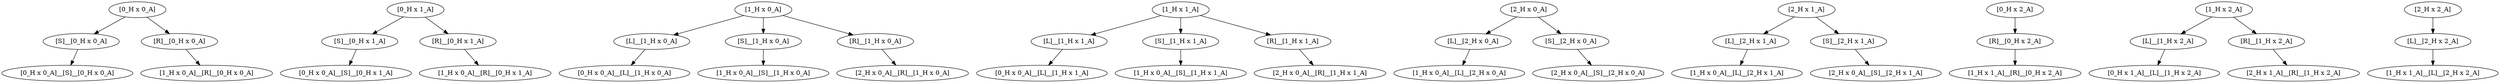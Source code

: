 strict digraph  {
"[0_H x 0_A]";
"[S]__[0_H x 0_A]";
"[0_H x 0_A]__[S]__[0_H x 0_A]";
"[R]__[0_H x 0_A]";
"[1_H x 0_A]__[R]__[0_H x 0_A]";
"[0_H x 1_A]";
"[S]__[0_H x 1_A]";
"[0_H x 0_A]__[S]__[0_H x 1_A]";
"[R]__[0_H x 1_A]";
"[1_H x 0_A]__[R]__[0_H x 1_A]";
"[1_H x 0_A]";
"[L]__[1_H x 0_A]";
"[0_H x 0_A]__[L]__[1_H x 0_A]";
"[S]__[1_H x 0_A]";
"[1_H x 0_A]__[S]__[1_H x 0_A]";
"[R]__[1_H x 0_A]";
"[2_H x 0_A]__[R]__[1_H x 0_A]";
"[1_H x 1_A]";
"[L]__[1_H x 1_A]";
"[0_H x 0_A]__[L]__[1_H x 1_A]";
"[S]__[1_H x 1_A]";
"[1_H x 0_A]__[S]__[1_H x 1_A]";
"[R]__[1_H x 1_A]";
"[2_H x 0_A]__[R]__[1_H x 1_A]";
"[2_H x 0_A]";
"[L]__[2_H x 0_A]";
"[1_H x 0_A]__[L]__[2_H x 0_A]";
"[S]__[2_H x 0_A]";
"[2_H x 0_A]__[S]__[2_H x 0_A]";
"[2_H x 1_A]";
"[L]__[2_H x 1_A]";
"[1_H x 0_A]__[L]__[2_H x 1_A]";
"[S]__[2_H x 1_A]";
"[2_H x 0_A]__[S]__[2_H x 1_A]";
"[0_H x 2_A]";
"[R]__[0_H x 2_A]";
"[1_H x 1_A]__[R]__[0_H x 2_A]";
"[1_H x 2_A]";
"[L]__[1_H x 2_A]";
"[0_H x 1_A]__[L]__[1_H x 2_A]";
"[R]__[1_H x 2_A]";
"[2_H x 1_A]__[R]__[1_H x 2_A]";
"[2_H x 2_A]";
"[L]__[2_H x 2_A]";
"[1_H x 1_A]__[L]__[2_H x 2_A]";
"[0_H x 0_A]" -> "[S]__[0_H x 0_A]";
"[0_H x 0_A]" -> "[R]__[0_H x 0_A]";
"[S]__[0_H x 0_A]" -> "[0_H x 0_A]__[S]__[0_H x 0_A]"  [weight="1.0"];
"[R]__[0_H x 0_A]" -> "[1_H x 0_A]__[R]__[0_H x 0_A]"  [weight="1.0"];
"[0_H x 1_A]" -> "[S]__[0_H x 1_A]";
"[0_H x 1_A]" -> "[R]__[0_H x 1_A]";
"[S]__[0_H x 1_A]" -> "[0_H x 0_A]__[S]__[0_H x 1_A]"  [weight="1.0"];
"[R]__[0_H x 1_A]" -> "[1_H x 0_A]__[R]__[0_H x 1_A]"  [weight="1.0"];
"[1_H x 0_A]" -> "[L]__[1_H x 0_A]";
"[1_H x 0_A]" -> "[S]__[1_H x 0_A]";
"[1_H x 0_A]" -> "[R]__[1_H x 0_A]";
"[L]__[1_H x 0_A]" -> "[0_H x 0_A]__[L]__[1_H x 0_A]"  [weight="1.0"];
"[S]__[1_H x 0_A]" -> "[1_H x 0_A]__[S]__[1_H x 0_A]"  [weight="1.0"];
"[R]__[1_H x 0_A]" -> "[2_H x 0_A]__[R]__[1_H x 0_A]"  [weight="1.0"];
"[1_H x 1_A]" -> "[L]__[1_H x 1_A]";
"[1_H x 1_A]" -> "[S]__[1_H x 1_A]";
"[1_H x 1_A]" -> "[R]__[1_H x 1_A]";
"[L]__[1_H x 1_A]" -> "[0_H x 0_A]__[L]__[1_H x 1_A]"  [weight="1.0"];
"[S]__[1_H x 1_A]" -> "[1_H x 0_A]__[S]__[1_H x 1_A]"  [weight="1.0"];
"[R]__[1_H x 1_A]" -> "[2_H x 0_A]__[R]__[1_H x 1_A]"  [weight="1.0"];
"[2_H x 0_A]" -> "[L]__[2_H x 0_A]";
"[2_H x 0_A]" -> "[S]__[2_H x 0_A]";
"[L]__[2_H x 0_A]" -> "[1_H x 0_A]__[L]__[2_H x 0_A]"  [weight="1.0"];
"[S]__[2_H x 0_A]" -> "[2_H x 0_A]__[S]__[2_H x 0_A]"  [weight="1.0"];
"[2_H x 1_A]" -> "[L]__[2_H x 1_A]";
"[2_H x 1_A]" -> "[S]__[2_H x 1_A]";
"[L]__[2_H x 1_A]" -> "[1_H x 0_A]__[L]__[2_H x 1_A]"  [weight="1.0"];
"[S]__[2_H x 1_A]" -> "[2_H x 0_A]__[S]__[2_H x 1_A]"  [weight="1.0"];
"[0_H x 2_A]" -> "[R]__[0_H x 2_A]";
"[R]__[0_H x 2_A]" -> "[1_H x 1_A]__[R]__[0_H x 2_A]"  [weight="1.0"];
"[1_H x 2_A]" -> "[L]__[1_H x 2_A]";
"[1_H x 2_A]" -> "[R]__[1_H x 2_A]";
"[L]__[1_H x 2_A]" -> "[0_H x 1_A]__[L]__[1_H x 2_A]"  [weight="1.0"];
"[R]__[1_H x 2_A]" -> "[2_H x 1_A]__[R]__[1_H x 2_A]"  [weight="1.0"];
"[2_H x 2_A]" -> "[L]__[2_H x 2_A]";
"[L]__[2_H x 2_A]" -> "[1_H x 1_A]__[L]__[2_H x 2_A]"  [weight="1.0"];
}
